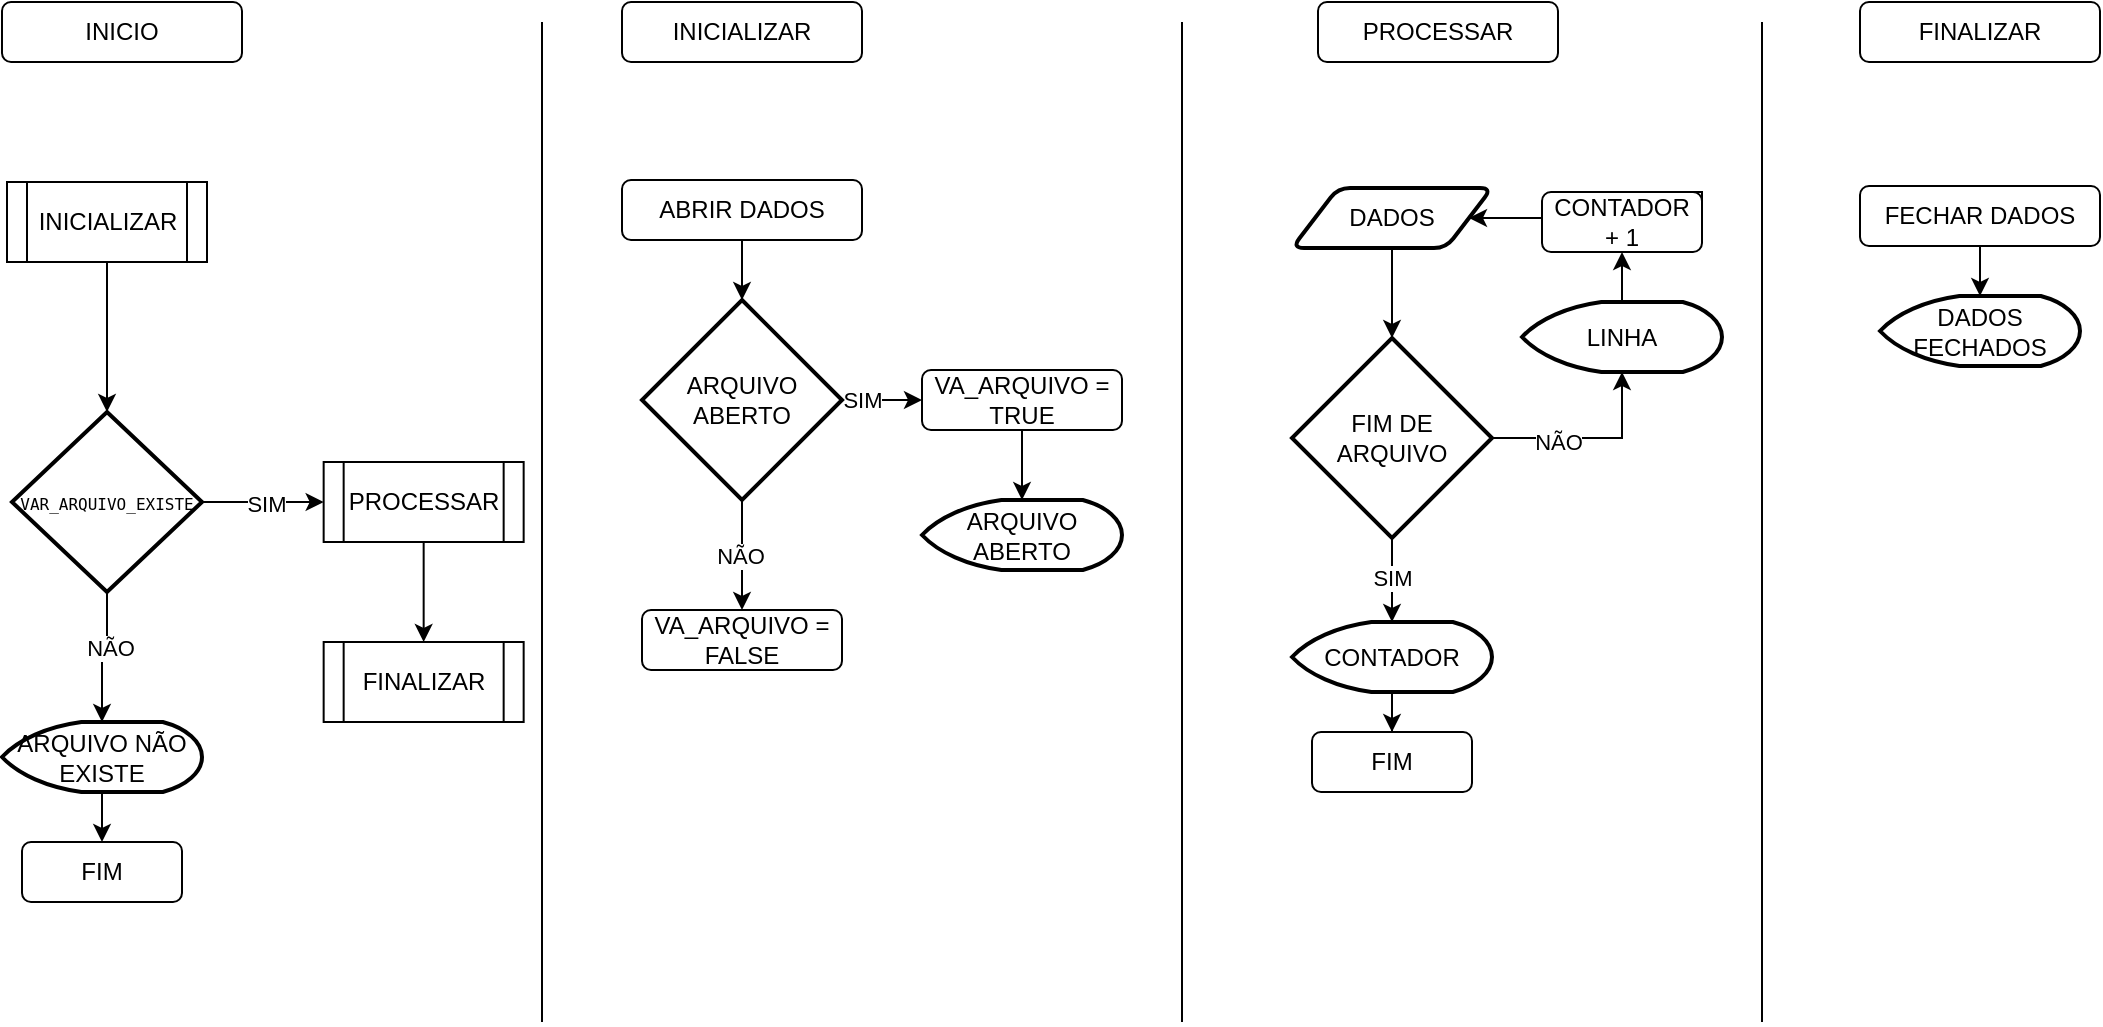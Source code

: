 <mxfile version="22.0.8" type="device">
  <diagram name="Page-1" id="E9orTl3SNehWpQuC50nb">
    <mxGraphModel dx="1386" dy="781" grid="1" gridSize="10" guides="1" tooltips="1" connect="1" arrows="1" fold="1" page="1" pageScale="1" pageWidth="827" pageHeight="1169" math="0" shadow="0">
      <root>
        <mxCell id="0" />
        <mxCell id="1" parent="0" />
        <mxCell id="xOdOsGnyKBdInWj9Q3QP-5" value="INICIO" style="rounded=1;whiteSpace=wrap;html=1;" parent="1" vertex="1">
          <mxGeometry x="30" y="20" width="120" height="30" as="geometry" />
        </mxCell>
        <mxCell id="xOdOsGnyKBdInWj9Q3QP-6" value="INICIALIZAR" style="rounded=1;whiteSpace=wrap;html=1;" parent="1" vertex="1">
          <mxGeometry x="340" y="20" width="120" height="30" as="geometry" />
        </mxCell>
        <mxCell id="xOdOsGnyKBdInWj9Q3QP-7" value="PROCESSAR" style="rounded=1;whiteSpace=wrap;html=1;" parent="1" vertex="1">
          <mxGeometry x="688" y="20" width="120" height="30" as="geometry" />
        </mxCell>
        <mxCell id="xOdOsGnyKBdInWj9Q3QP-8" value="FINALIZAR" style="rounded=1;whiteSpace=wrap;html=1;" parent="1" vertex="1">
          <mxGeometry x="959" y="20" width="120" height="30" as="geometry" />
        </mxCell>
        <mxCell id="xOdOsGnyKBdInWj9Q3QP-9" value="INICIALIZAR" style="shape=process;whiteSpace=wrap;html=1;backgroundOutline=1;" parent="1" vertex="1">
          <mxGeometry x="32.5" y="110" width="100" height="40" as="geometry" />
        </mxCell>
        <mxCell id="xOdOsGnyKBdInWj9Q3QP-15" style="edgeStyle=orthogonalEdgeStyle;rounded=0;orthogonalLoop=1;jettySize=auto;html=1;" parent="1" source="xOdOsGnyKBdInWj9Q3QP-10" target="xOdOsGnyKBdInWj9Q3QP-12" edge="1">
          <mxGeometry relative="1" as="geometry" />
        </mxCell>
        <mxCell id="xOdOsGnyKBdInWj9Q3QP-18" value="SIM" style="edgeLabel;html=1;align=center;verticalAlign=middle;resizable=0;points=[];" parent="xOdOsGnyKBdInWj9Q3QP-15" vertex="1" connectable="0">
          <mxGeometry x="0.037" y="-1" relative="1" as="geometry">
            <mxPoint as="offset" />
          </mxGeometry>
        </mxCell>
        <mxCell id="xOdOsGnyKBdInWj9Q3QP-17" style="edgeStyle=orthogonalEdgeStyle;rounded=0;orthogonalLoop=1;jettySize=auto;html=1;entryX=0.5;entryY=0;entryDx=0;entryDy=0;entryPerimeter=0;" parent="1" source="xOdOsGnyKBdInWj9Q3QP-10" target="xOdOsGnyKBdInWj9Q3QP-47" edge="1">
          <mxGeometry relative="1" as="geometry" />
        </mxCell>
        <mxCell id="xOdOsGnyKBdInWj9Q3QP-19" value="NÃO" style="edgeLabel;html=1;align=center;verticalAlign=middle;resizable=0;points=[];" parent="xOdOsGnyKBdInWj9Q3QP-17" vertex="1" connectable="0">
          <mxGeometry x="-0.176" y="1" relative="1" as="geometry">
            <mxPoint as="offset" />
          </mxGeometry>
        </mxCell>
        <mxCell id="xOdOsGnyKBdInWj9Q3QP-10" value="&lt;pre&gt;&lt;font style=&quot;font-size: 8px;&quot;&gt;VAR_ARQUIVO_EXISTE&lt;/font&gt;&lt;/pre&gt;" style="strokeWidth=2;html=1;shape=mxgraph.flowchart.decision;whiteSpace=wrap;" parent="1" vertex="1">
          <mxGeometry x="35" y="225" width="95" height="90" as="geometry" />
        </mxCell>
        <mxCell id="xOdOsGnyKBdInWj9Q3QP-11" value="FIM" style="rounded=1;whiteSpace=wrap;html=1;" parent="1" vertex="1">
          <mxGeometry x="40" y="440" width="80" height="30" as="geometry" />
        </mxCell>
        <mxCell id="xOdOsGnyKBdInWj9Q3QP-16" style="edgeStyle=orthogonalEdgeStyle;rounded=0;orthogonalLoop=1;jettySize=auto;html=1;" parent="1" source="xOdOsGnyKBdInWj9Q3QP-12" target="xOdOsGnyKBdInWj9Q3QP-13" edge="1">
          <mxGeometry relative="1" as="geometry" />
        </mxCell>
        <mxCell id="xOdOsGnyKBdInWj9Q3QP-12" value="PROCESSAR" style="shape=process;whiteSpace=wrap;html=1;backgroundOutline=1;" parent="1" vertex="1">
          <mxGeometry x="190.83" y="250" width="100" height="40" as="geometry" />
        </mxCell>
        <mxCell id="xOdOsGnyKBdInWj9Q3QP-13" value="FINALIZAR" style="shape=process;whiteSpace=wrap;html=1;backgroundOutline=1;" parent="1" vertex="1">
          <mxGeometry x="190.83" y="340" width="100" height="40" as="geometry" />
        </mxCell>
        <mxCell id="xOdOsGnyKBdInWj9Q3QP-20" style="edgeStyle=orthogonalEdgeStyle;rounded=0;orthogonalLoop=1;jettySize=auto;html=1;entryX=0.5;entryY=0;entryDx=0;entryDy=0;entryPerimeter=0;" parent="1" source="xOdOsGnyKBdInWj9Q3QP-9" target="xOdOsGnyKBdInWj9Q3QP-10" edge="1">
          <mxGeometry relative="1" as="geometry" />
        </mxCell>
        <mxCell id="xOdOsGnyKBdInWj9Q3QP-21" value="ABRIR DADOS" style="rounded=1;whiteSpace=wrap;html=1;" parent="1" vertex="1">
          <mxGeometry x="340" y="109" width="120" height="30" as="geometry" />
        </mxCell>
        <mxCell id="xOdOsGnyKBdInWj9Q3QP-27" style="edgeStyle=orthogonalEdgeStyle;rounded=0;orthogonalLoop=1;jettySize=auto;html=1;entryX=0;entryY=0.5;entryDx=0;entryDy=0;" parent="1" source="xOdOsGnyKBdInWj9Q3QP-22" target="xOdOsGnyKBdInWj9Q3QP-23" edge="1">
          <mxGeometry relative="1" as="geometry" />
        </mxCell>
        <mxCell id="xOdOsGnyKBdInWj9Q3QP-28" value="SIM" style="edgeLabel;html=1;align=center;verticalAlign=middle;resizable=0;points=[];" parent="xOdOsGnyKBdInWj9Q3QP-27" vertex="1" connectable="0">
          <mxGeometry x="0.2" y="-1" relative="1" as="geometry">
            <mxPoint x="-14" y="-1" as="offset" />
          </mxGeometry>
        </mxCell>
        <mxCell id="xOdOsGnyKBdInWj9Q3QP-29" style="edgeStyle=orthogonalEdgeStyle;rounded=0;orthogonalLoop=1;jettySize=auto;html=1;entryX=0.5;entryY=0;entryDx=0;entryDy=0;" parent="1" source="xOdOsGnyKBdInWj9Q3QP-22" target="xOdOsGnyKBdInWj9Q3QP-24" edge="1">
          <mxGeometry relative="1" as="geometry" />
        </mxCell>
        <mxCell id="xOdOsGnyKBdInWj9Q3QP-30" value="NÃO" style="edgeLabel;html=1;align=center;verticalAlign=middle;resizable=0;points=[];" parent="xOdOsGnyKBdInWj9Q3QP-29" vertex="1" connectable="0">
          <mxGeometry x="-0.006" y="-1" relative="1" as="geometry">
            <mxPoint as="offset" />
          </mxGeometry>
        </mxCell>
        <mxCell id="xOdOsGnyKBdInWj9Q3QP-22" value="ARQUIVO ABERTO" style="strokeWidth=2;html=1;shape=mxgraph.flowchart.decision;whiteSpace=wrap;" parent="1" vertex="1">
          <mxGeometry x="350" y="169" width="100" height="100" as="geometry" />
        </mxCell>
        <mxCell id="xOdOsGnyKBdInWj9Q3QP-23" value="VA_ARQUIVO = TRUE" style="rounded=1;whiteSpace=wrap;html=1;" parent="1" vertex="1">
          <mxGeometry x="490" y="204" width="100" height="30" as="geometry" />
        </mxCell>
        <mxCell id="xOdOsGnyKBdInWj9Q3QP-24" value="VA_ARQUIVO = FALSE" style="rounded=1;whiteSpace=wrap;html=1;" parent="1" vertex="1">
          <mxGeometry x="350" y="324" width="100" height="30" as="geometry" />
        </mxCell>
        <mxCell id="xOdOsGnyKBdInWj9Q3QP-25" value="FECHAR DADOS" style="rounded=1;whiteSpace=wrap;html=1;" parent="1" vertex="1">
          <mxGeometry x="959" y="112" width="120" height="30" as="geometry" />
        </mxCell>
        <mxCell id="xOdOsGnyKBdInWj9Q3QP-32" style="edgeStyle=orthogonalEdgeStyle;rounded=0;orthogonalLoop=1;jettySize=auto;html=1;exitX=0.5;exitY=1;exitDx=0;exitDy=0;entryX=0.5;entryY=0;entryDx=0;entryDy=0;entryPerimeter=0;" parent="1" source="xOdOsGnyKBdInWj9Q3QP-21" target="xOdOsGnyKBdInWj9Q3QP-22" edge="1">
          <mxGeometry relative="1" as="geometry" />
        </mxCell>
        <mxCell id="Lk_y6rpFt2geR_PgOuyr-5" style="edgeStyle=orthogonalEdgeStyle;rounded=0;orthogonalLoop=1;jettySize=auto;html=1;entryX=1;entryY=0.5;entryDx=0;entryDy=0;exitX=0.5;exitY=0;exitDx=0;exitDy=0;" parent="1" source="LfUByzGmstmKP9peE8tK-1" target="MLtzpxoAk8ovqLgHKqtv-1" edge="1">
          <mxGeometry relative="1" as="geometry">
            <Array as="points">
              <mxPoint x="880" y="128" />
            </Array>
            <mxPoint x="775" y="128" as="targetPoint" />
          </mxGeometry>
        </mxCell>
        <mxCell id="LfUByzGmstmKP9peE8tK-3" style="edgeStyle=orthogonalEdgeStyle;rounded=0;orthogonalLoop=1;jettySize=auto;html=1;entryX=0.5;entryY=1;entryDx=0;entryDy=0;" edge="1" parent="1" source="xOdOsGnyKBdInWj9Q3QP-33" target="LfUByzGmstmKP9peE8tK-1">
          <mxGeometry relative="1" as="geometry" />
        </mxCell>
        <mxCell id="xOdOsGnyKBdInWj9Q3QP-33" value="LINHA" style="strokeWidth=2;html=1;shape=mxgraph.flowchart.display;whiteSpace=wrap;" parent="1" vertex="1">
          <mxGeometry x="790" y="170" width="100" height="35" as="geometry" />
        </mxCell>
        <mxCell id="xOdOsGnyKBdInWj9Q3QP-37" value="DADOS FECHADOS" style="strokeWidth=2;html=1;shape=mxgraph.flowchart.display;whiteSpace=wrap;" parent="1" vertex="1">
          <mxGeometry x="969" y="167" width="100" height="35" as="geometry" />
        </mxCell>
        <mxCell id="xOdOsGnyKBdInWj9Q3QP-38" style="edgeStyle=orthogonalEdgeStyle;rounded=0;orthogonalLoop=1;jettySize=auto;html=1;entryX=0.5;entryY=0;entryDx=0;entryDy=0;entryPerimeter=0;" parent="1" source="xOdOsGnyKBdInWj9Q3QP-25" target="xOdOsGnyKBdInWj9Q3QP-37" edge="1">
          <mxGeometry relative="1" as="geometry" />
        </mxCell>
        <mxCell id="xOdOsGnyKBdInWj9Q3QP-42" value="ARQUIVO ABERTO" style="strokeWidth=2;html=1;shape=mxgraph.flowchart.display;whiteSpace=wrap;" parent="1" vertex="1">
          <mxGeometry x="490" y="269" width="100" height="35" as="geometry" />
        </mxCell>
        <mxCell id="xOdOsGnyKBdInWj9Q3QP-44" style="edgeStyle=orthogonalEdgeStyle;rounded=0;orthogonalLoop=1;jettySize=auto;html=1;entryX=0.5;entryY=0;entryDx=0;entryDy=0;entryPerimeter=0;" parent="1" source="xOdOsGnyKBdInWj9Q3QP-23" target="xOdOsGnyKBdInWj9Q3QP-42" edge="1">
          <mxGeometry relative="1" as="geometry" />
        </mxCell>
        <mxCell id="xOdOsGnyKBdInWj9Q3QP-45" value="" style="endArrow=none;html=1;rounded=0;" parent="1" edge="1">
          <mxGeometry width="50" height="50" relative="1" as="geometry">
            <mxPoint x="300" y="530" as="sourcePoint" />
            <mxPoint x="300" y="30" as="targetPoint" />
          </mxGeometry>
        </mxCell>
        <mxCell id="xOdOsGnyKBdInWj9Q3QP-46" value="" style="endArrow=none;html=1;rounded=0;" parent="1" edge="1">
          <mxGeometry width="50" height="50" relative="1" as="geometry">
            <mxPoint x="620" y="530" as="sourcePoint" />
            <mxPoint x="620" y="30" as="targetPoint" />
          </mxGeometry>
        </mxCell>
        <mxCell id="xOdOsGnyKBdInWj9Q3QP-48" style="edgeStyle=orthogonalEdgeStyle;rounded=0;orthogonalLoop=1;jettySize=auto;html=1;entryX=0.5;entryY=0;entryDx=0;entryDy=0;" parent="1" source="xOdOsGnyKBdInWj9Q3QP-47" target="xOdOsGnyKBdInWj9Q3QP-11" edge="1">
          <mxGeometry relative="1" as="geometry" />
        </mxCell>
        <mxCell id="xOdOsGnyKBdInWj9Q3QP-47" value="ARQUIVO NÃO EXISTE" style="strokeWidth=2;html=1;shape=mxgraph.flowchart.display;whiteSpace=wrap;" parent="1" vertex="1">
          <mxGeometry x="30" y="380" width="100" height="35" as="geometry" />
        </mxCell>
        <mxCell id="Lk_y6rpFt2geR_PgOuyr-2" style="edgeStyle=orthogonalEdgeStyle;rounded=0;orthogonalLoop=1;jettySize=auto;html=1;entryX=0.5;entryY=1;entryDx=0;entryDy=0;entryPerimeter=0;" parent="1" source="Lk_y6rpFt2geR_PgOuyr-1" target="xOdOsGnyKBdInWj9Q3QP-33" edge="1">
          <mxGeometry relative="1" as="geometry">
            <mxPoint x="835" y="218" as="targetPoint" />
          </mxGeometry>
        </mxCell>
        <mxCell id="Lk_y6rpFt2geR_PgOuyr-3" value="NÃO" style="edgeLabel;html=1;align=center;verticalAlign=middle;resizable=0;points=[];" parent="Lk_y6rpFt2geR_PgOuyr-2" vertex="1" connectable="0">
          <mxGeometry x="-0.329" y="-2" relative="1" as="geometry">
            <mxPoint as="offset" />
          </mxGeometry>
        </mxCell>
        <mxCell id="Lk_y6rpFt2geR_PgOuyr-7" style="edgeStyle=orthogonalEdgeStyle;rounded=0;orthogonalLoop=1;jettySize=auto;html=1;entryX=0.5;entryY=0;entryDx=0;entryDy=0;entryPerimeter=0;" parent="1" source="Lk_y6rpFt2geR_PgOuyr-1" target="LfUByzGmstmKP9peE8tK-4" edge="1">
          <mxGeometry relative="1" as="geometry">
            <mxPoint x="725" y="338" as="targetPoint" />
          </mxGeometry>
        </mxCell>
        <mxCell id="Lk_y6rpFt2geR_PgOuyr-8" value="SIM" style="edgeLabel;html=1;align=center;verticalAlign=middle;resizable=0;points=[];" parent="Lk_y6rpFt2geR_PgOuyr-7" vertex="1" connectable="0">
          <mxGeometry x="-0.079" relative="1" as="geometry">
            <mxPoint as="offset" />
          </mxGeometry>
        </mxCell>
        <mxCell id="Lk_y6rpFt2geR_PgOuyr-1" value="FIM DE ARQUIVO" style="strokeWidth=2;html=1;shape=mxgraph.flowchart.decision;whiteSpace=wrap;" parent="1" vertex="1">
          <mxGeometry x="675" y="188" width="100" height="100" as="geometry" />
        </mxCell>
        <mxCell id="Lk_y6rpFt2geR_PgOuyr-6" style="edgeStyle=orthogonalEdgeStyle;rounded=0;orthogonalLoop=1;jettySize=auto;html=1;entryX=0.5;entryY=0;entryDx=0;entryDy=0;entryPerimeter=0;exitX=0.5;exitY=1;exitDx=0;exitDy=0;" parent="1" source="MLtzpxoAk8ovqLgHKqtv-1" target="Lk_y6rpFt2geR_PgOuyr-1" edge="1">
          <mxGeometry relative="1" as="geometry">
            <mxPoint x="725" y="158" as="sourcePoint" />
          </mxGeometry>
        </mxCell>
        <mxCell id="Lk_y6rpFt2geR_PgOuyr-9" value="" style="endArrow=none;html=1;rounded=0;" parent="1" edge="1">
          <mxGeometry width="50" height="50" relative="1" as="geometry">
            <mxPoint x="910" y="530" as="sourcePoint" />
            <mxPoint x="910" y="30" as="targetPoint" />
          </mxGeometry>
        </mxCell>
        <mxCell id="MLtzpxoAk8ovqLgHKqtv-1" value="DADOS" style="shape=parallelogram;html=1;strokeWidth=2;perimeter=parallelogramPerimeter;whiteSpace=wrap;rounded=1;arcSize=12;size=0.23;" parent="1" vertex="1">
          <mxGeometry x="675" y="113" width="100" height="30" as="geometry" />
        </mxCell>
        <mxCell id="MLtzpxoAk8ovqLgHKqtv-2" value="FIM" style="rounded=1;whiteSpace=wrap;html=1;" parent="1" vertex="1">
          <mxGeometry x="685" y="385" width="80" height="30" as="geometry" />
        </mxCell>
        <mxCell id="LfUByzGmstmKP9peE8tK-1" value="CONTADOR + 1" style="rounded=1;whiteSpace=wrap;html=1;" vertex="1" parent="1">
          <mxGeometry x="800" y="115" width="80" height="30" as="geometry" />
        </mxCell>
        <mxCell id="LfUByzGmstmKP9peE8tK-5" style="edgeStyle=orthogonalEdgeStyle;rounded=0;orthogonalLoop=1;jettySize=auto;html=1;entryX=0.5;entryY=0;entryDx=0;entryDy=0;" edge="1" parent="1" source="LfUByzGmstmKP9peE8tK-4" target="MLtzpxoAk8ovqLgHKqtv-2">
          <mxGeometry relative="1" as="geometry" />
        </mxCell>
        <mxCell id="LfUByzGmstmKP9peE8tK-4" value="CONTADOR" style="strokeWidth=2;html=1;shape=mxgraph.flowchart.display;whiteSpace=wrap;" vertex="1" parent="1">
          <mxGeometry x="675" y="330" width="100" height="35" as="geometry" />
        </mxCell>
      </root>
    </mxGraphModel>
  </diagram>
</mxfile>

